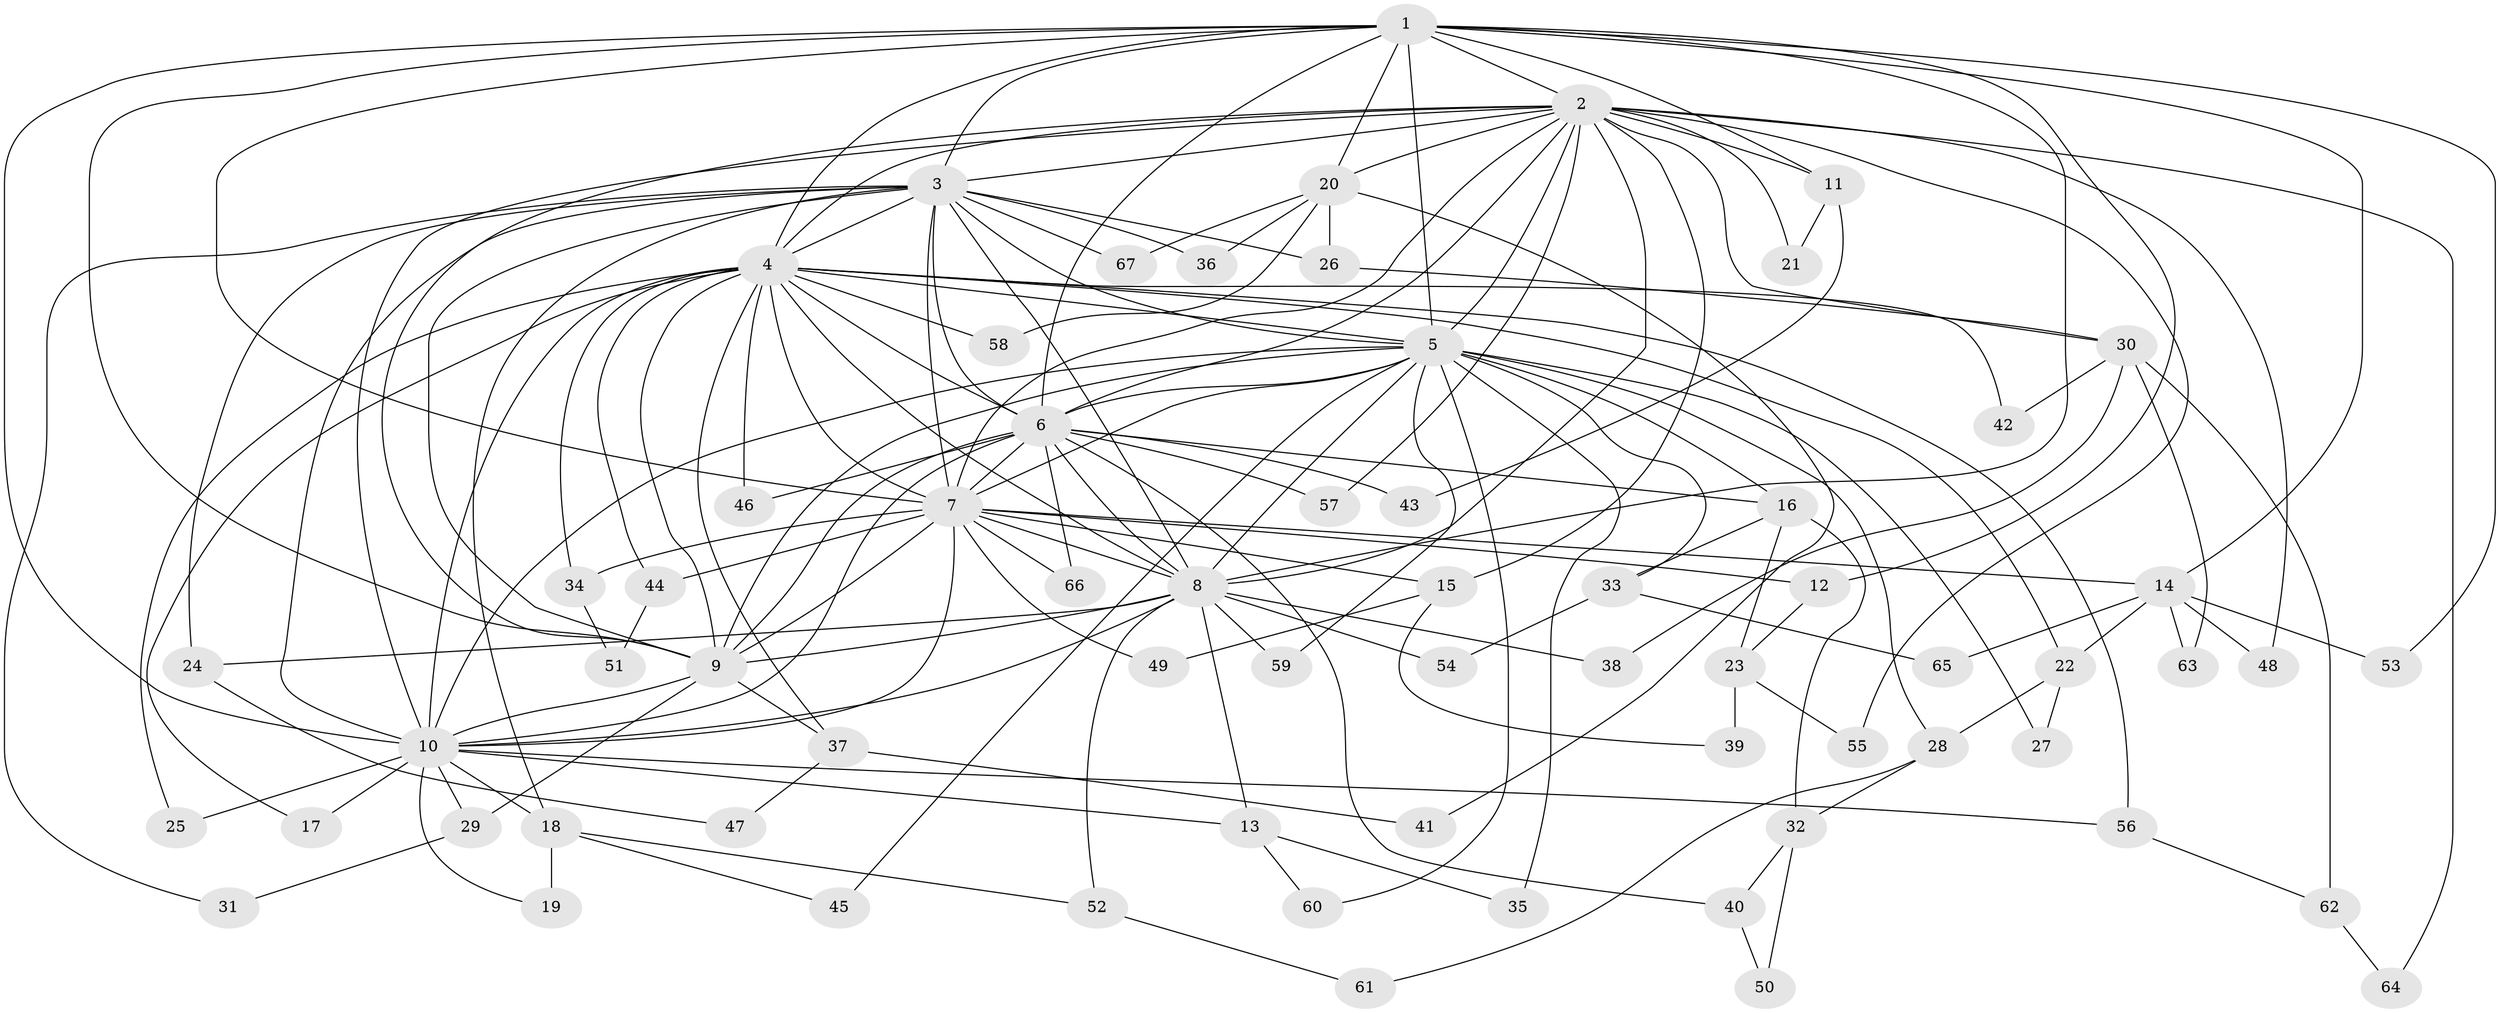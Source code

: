 // Generated by graph-tools (version 1.1) at 2025/43/03/09/25 04:43:30]
// undirected, 67 vertices, 159 edges
graph export_dot {
graph [start="1"]
  node [color=gray90,style=filled];
  1;
  2;
  3;
  4;
  5;
  6;
  7;
  8;
  9;
  10;
  11;
  12;
  13;
  14;
  15;
  16;
  17;
  18;
  19;
  20;
  21;
  22;
  23;
  24;
  25;
  26;
  27;
  28;
  29;
  30;
  31;
  32;
  33;
  34;
  35;
  36;
  37;
  38;
  39;
  40;
  41;
  42;
  43;
  44;
  45;
  46;
  47;
  48;
  49;
  50;
  51;
  52;
  53;
  54;
  55;
  56;
  57;
  58;
  59;
  60;
  61;
  62;
  63;
  64;
  65;
  66;
  67;
  1 -- 2;
  1 -- 3;
  1 -- 4;
  1 -- 5;
  1 -- 6;
  1 -- 7;
  1 -- 8;
  1 -- 9;
  1 -- 10;
  1 -- 11;
  1 -- 12;
  1 -- 14;
  1 -- 20;
  1 -- 53;
  2 -- 3;
  2 -- 4;
  2 -- 5;
  2 -- 6;
  2 -- 7;
  2 -- 8;
  2 -- 9;
  2 -- 10;
  2 -- 11;
  2 -- 15;
  2 -- 20;
  2 -- 21;
  2 -- 30;
  2 -- 48;
  2 -- 55;
  2 -- 57;
  2 -- 64;
  3 -- 4;
  3 -- 5;
  3 -- 6;
  3 -- 7;
  3 -- 8;
  3 -- 9;
  3 -- 10;
  3 -- 18;
  3 -- 24;
  3 -- 26;
  3 -- 31;
  3 -- 36;
  3 -- 67;
  4 -- 5;
  4 -- 6;
  4 -- 7;
  4 -- 8;
  4 -- 9;
  4 -- 10;
  4 -- 17;
  4 -- 22;
  4 -- 25;
  4 -- 34;
  4 -- 37;
  4 -- 42;
  4 -- 44;
  4 -- 46;
  4 -- 56;
  4 -- 58;
  5 -- 6;
  5 -- 7;
  5 -- 8;
  5 -- 9;
  5 -- 10;
  5 -- 16;
  5 -- 27;
  5 -- 28;
  5 -- 33;
  5 -- 35;
  5 -- 45;
  5 -- 59;
  5 -- 60;
  6 -- 7;
  6 -- 8;
  6 -- 9;
  6 -- 10;
  6 -- 16;
  6 -- 40;
  6 -- 43;
  6 -- 46;
  6 -- 57;
  6 -- 66;
  7 -- 8;
  7 -- 9;
  7 -- 10;
  7 -- 12;
  7 -- 14;
  7 -- 15;
  7 -- 34;
  7 -- 44;
  7 -- 49;
  7 -- 66;
  8 -- 9;
  8 -- 10;
  8 -- 13;
  8 -- 24;
  8 -- 38;
  8 -- 52;
  8 -- 54;
  8 -- 59;
  9 -- 10;
  9 -- 29;
  9 -- 37;
  10 -- 13;
  10 -- 17;
  10 -- 18;
  10 -- 19;
  10 -- 25;
  10 -- 29;
  10 -- 56;
  11 -- 21;
  11 -- 43;
  12 -- 23;
  13 -- 35;
  13 -- 60;
  14 -- 22;
  14 -- 48;
  14 -- 53;
  14 -- 63;
  14 -- 65;
  15 -- 39;
  15 -- 49;
  16 -- 23;
  16 -- 32;
  16 -- 33;
  18 -- 19;
  18 -- 45;
  18 -- 52;
  20 -- 26;
  20 -- 36;
  20 -- 41;
  20 -- 58;
  20 -- 67;
  22 -- 27;
  22 -- 28;
  23 -- 39;
  23 -- 55;
  24 -- 47;
  26 -- 30;
  28 -- 32;
  28 -- 61;
  29 -- 31;
  30 -- 38;
  30 -- 42;
  30 -- 62;
  30 -- 63;
  32 -- 40;
  32 -- 50;
  33 -- 54;
  33 -- 65;
  34 -- 51;
  37 -- 41;
  37 -- 47;
  40 -- 50;
  44 -- 51;
  52 -- 61;
  56 -- 62;
  62 -- 64;
}
